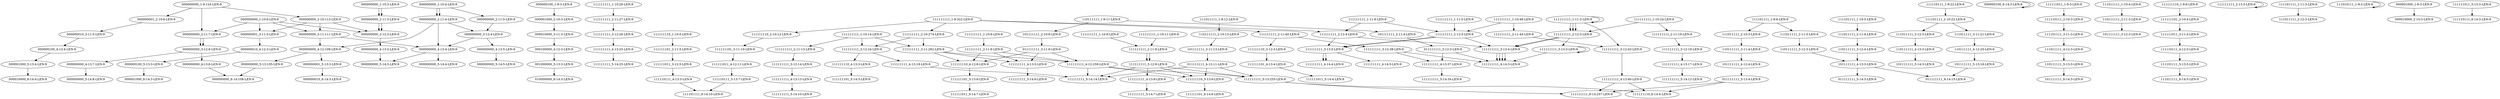 digraph G {
    "000000000_3-12:4-LEN:9" -> "000000000_4-13:5-LEN:9";
    "000000100_1-9:3-LEN:9" -> "000001000_2-10:3-LEN:9";
    "000000000_2-11:4-LEN:9" -> "000000000_3-12:4-LEN:9";
    "111111111_3-12:26-LEN:9" -> "111111111_4-13:25-LEN:9";
    "111111111_1-9:322-LEN:9" -> "111111111_2-11:40-LEN:9";
    "111111111_1-9:322-LEN:9" -> "111111111_2-10:274-LEN:9";
    "111111111_1-9:322-LEN:9" -> "111111111_2-12:4-LEN:9";
    "111111111_1-9:322-LEN:9" -> "111111110_2-10:12-LEN:9";
    "101111111_2-11:4-LEN:9" -> "011111111_3-12:3-LEN:9";
    "000000100_6-14:3-LEN:9" -> "000000100_6-14:3-LEN:9";
    "110111111_1-9:11-LEN:9" -> "101111111_2-11:4-LEN:9";
    "110111111_1-9:11-LEN:9" -> "101111111_2-10:6-LEN:9";
    "101111111_5-13:16-LEN:9" -> "011111111_6-14:15-LEN:9";
    "111111111_3-13:4-LEN:9" -> "111111111_4-14:3-LEN:9";
    "111111110_4-13:3-LEN:9" -> "111111101_5-14:3-LEN:9";
    "111110111_2-10:3-LEN:9" -> "111101111_3-11:3-LEN:9";
    "000000000_2-11:7-LEN:9" -> "000000000_3-12:6-LEN:9";
    "101111111_3-11:13-LEN:9" -> "011111111_4-12:11-LEN:9";
    "111111111_3-12:19-LEN:9" -> "111111111_4-13:17-LEN:9";
    "110111111_2-11:3-LEN:9" -> "101111111_3-12:3-LEN:9";
    "111011111_2-10:3-LEN:9" -> "110111111_3-11:4-LEN:9";
    "111111111_3-12:43-LEN:9" -> "111111111_4-13:40-LEN:9";
    "111111111_1-10:14-LEN:9" -> "111111111_3-12:24-LEN:9";
    "111111111_1-10:14-LEN:9" -> "111111111_3-11:262-LEN:9";
    "000000000_2-10:113-LEN:9" -> "000000000_3-11:111-LEN:9";
    "000000000_2-10:113-LEN:9" -> "000000000_3-12:3-LEN:9";
    "000000000_2-10:113-LEN:9" -> "000000001_3-11:5-LEN:9";
    "111011111_2-11:3-LEN:9" -> "110111111_3-12:3-LEN:9";
    "111111111_2-11:27-LEN:9" -> "111111111_3-12:26-LEN:9";
    "111111111_3-13:4-LEN:9" -> "111111111_4-14:3-LEN:9";
    "111111111_4-13:25-LEN:9" -> "111111111_5-14:25-LEN:9";
    "000100000_4-12:3-LEN:9" -> "001000000_5-13:3-LEN:9";
    "001000000_5-13:3-LEN:9" -> "010000000_6-14:3-LEN:9";
    "111111111_4-13:5-LEN:9" -> "111111111_5-14:6-LEN:9";
    "111111111_3-13:5-LEN:9" -> "111111111_4-14:4-LEN:9";
    "111111111_5-13:255-LEN:9" -> "111111110_6-14:4-LEN:9";
    "111111111_5-13:255-LEN:9" -> "111111111_6-14:257-LEN:9";
    "000000000_3-11:111-LEN:9" -> "000000000_4-12:109-LEN:9";
    "000000000_3-11:111-LEN:9" -> "000000000_4-13:4-LEN:9";
    "111111111_1-11:3-LEN:9" -> "111111111_2-12:3-LEN:9";
    "111111011_4-12:11-LEN:9" -> "111110111_5-13:7-LEN:9";
    "101111111_4-13:3-LEN:9" -> "011111111_5-14:3-LEN:9";
    "111011111_3-11:21-LEN:9" -> "110111111_4-12:20-LEN:9";
    "111110111_4-12:5-LEN:9" -> "111101111_5-13:5-LEN:9";
    "000000000_1-10:3-LEN:9" -> "000000000_2-11:3-LEN:9";
    "000000000_4-13:6-LEN:9" -> "000000000_6-14:108-LEN:9";
    "111111111_3-12:14-LEN:9" -> "111111111_4-13:13-LEN:9";
    "000000000_4-13:3-LEN:9" -> "000000000_5-14:3-LEN:9";
    "111111111_4-12:259-LEN:9" -> "111111111_5-13:255-LEN:9";
    "111111111_4-12:259-LEN:9" -> "111111110_5-13:6-LEN:9";
    "111111111_4-12:259-LEN:9" -> "111111111_5-14:14-LEN:9";
    "111111111_2-11:40-LEN:9" -> "111111110_3-12:3-LEN:9";
    "111111111_2-11:40-LEN:9" -> "111111111_3-12:38-LEN:9";
    "000000010_3-11:5-LEN:9" -> "000000100_4-12:4-LEN:9";
    "110111111_3-12:3-LEN:9" -> "101111111_4-13:3-LEN:9";
    "111111111_2-11:13-LEN:9" -> "111111111_3-12:14-LEN:9";
    "111111111_2-11:9-LEN:9" -> "111111111_3-12:9-LEN:9";
    "000000000_4-12:109-LEN:9" -> "000000000_5-13:105-LEN:9";
    "000000000_4-12:109-LEN:9" -> "000000001_5-13:3-LEN:9";
    "000000000_1-10:4-LEN:9" -> "000000000_2-11:4-LEN:9";
    "111111111_2-10:274-LEN:9" -> "111111111_3-12:24-LEN:9";
    "111111111_2-10:274-LEN:9" -> "111111111_3-11:262-LEN:9";
    "110111111_3-11:4-LEN:9" -> "101111111_4-12:4-LEN:9";
    "000000000_1-10:3-LEN:9" -> "000000000_2-11:3-LEN:9";
    "101111111_2-10:6-LEN:9" -> "011111111_3-11:6-LEN:9";
    "111111111_4-13:37-LEN:9" -> "111111111_5-14:34-LEN:9";
    "110111111_2-10:13-LEN:9" -> "101111111_3-11:13-LEN:9";
    "110111111_5-13:3-LEN:9" -> "101111111_6-14:3-LEN:9";
    "111111110_3-12:3-LEN:9" -> "111111101_4-13:4-LEN:9";
    "110111111_4-13:3-LEN:9" -> "101111111_5-14:3-LEN:9";
    "111111111_1-10:24-LEN:9" -> "111111111_2-11:19-LEN:9";
    "111111111_1-10:24-LEN:9" -> "111111111_2-12:3-LEN:9";
    "111101111_3-11:3-LEN:9" -> "111011111_4-12:3-LEN:9";
    "111111111_3-12:9-LEN:9" -> "111111111_4-13:9-LEN:9";
    "000000000_3-12:3-LEN:9" -> "000000000_4-13:3-LEN:9";
    "111101111_2-10:22-LEN:9" -> "111011111_3-11:21-LEN:9";
    "111101111_2-10:22-LEN:9" -> "111011111_3-12:3-LEN:9";
    "111011111_4-12:3-LEN:9" -> "110111111_5-13:3-LEN:9";
    "111111111_2-11:44-LEN:9" -> "111111111_3-12:43-LEN:9";
    "111111011_3-12:5-LEN:9" -> "111110111_4-13:3-LEN:9";
    "110111111_4-12:20-LEN:9" -> "101111111_5-13:16-LEN:9";
    "111111111_3-12:24-LEN:9" -> "111111110_4-13:3-LEN:9";
    "111111111_3-12:24-LEN:9" -> "111111111_4-13:19-LEN:9";
    "000000000_1-10:6-LEN:9" -> "000000000_2-11:7-LEN:9";
    "011111111_3-12:3-LEN:9" -> "111111111_4-14:3-LEN:9";
    "011111111_3-12:3-LEN:9" -> "111111111_4-13:37-LEN:9";
    "000001000_2-10:3-LEN:9" -> "000010000_3-11:3-LEN:9";
    "011111111_5-13:4-LEN:9" -> "111111110_6-14:4-LEN:9";
    "011111111_5-13:4-LEN:9" -> "111111111_6-14:257-LEN:9";
    "111111111_2-11:9-LEN:9" -> "111111111_3-12:9-LEN:9";
    "111111111_2-11:19-LEN:9" -> "111111111_3-12:19-LEN:9";
    "000000010_4-12:3-LEN:9" -> "000000100_5-13:3-LEN:9";
    "111111111_2-13:3-LEN:9" -> "111111111_2-13:3-LEN:9";
    "111111111_4-13:19-LEN:9" -> "111111111_5-14:14-LEN:9";
    "111111101_2-10:4-LEN:9" -> "111111011_3-11:4-LEN:9";
    "000000000_5-13:105-LEN:9" -> "000000000_6-14:108-LEN:9";
    "111111110_1-10:5-LEN:9" -> "111111101_2-11:5-LEN:9";
    "111111111_2-11:6-LEN:9" -> "111111111_4-13:5-LEN:9";
    "111111111_2-11:6-LEN:9" -> "111111111_4-12:259-LEN:9";
    "111111111_2-11:6-LEN:9" -> "111111110_4-12:8-LEN:9";
    "111111111_1-11:3-LEN:9" -> "111111111_1-11:3-LEN:9";
    "111101111_5-13:5-LEN:9" -> "111011111_6-14:5-LEN:9";
    "111110111_5-13:7-LEN:9" -> "111101111_6-14:10-LEN:9";
    "111111011_3-11:4-LEN:9" -> "111110111_4-12:5-LEN:9";
    "111101111_1-11:3-LEN:9" -> "111011111_2-12:3-LEN:9";
    "111101111_1-9:6-LEN:9" -> "111011111_2-10:3-LEN:9";
    "111101111_1-9:6-LEN:9" -> "111011111_2-11:3-LEN:9";
    "000000000_2-11:5-LEN:9" -> "000000000_3-12:4-LEN:9";
    "111111111_1-10:9-LEN:9" -> "111111111_2-11:9-LEN:9";
    "000000000_2-11:4-LEN:9" -> "000000000_4-12:109-LEN:9";
    "000000000_2-11:4-LEN:9" -> "000000000_4-13:4-LEN:9";
    "111111111_2-12:4-LEN:9" -> "111111111_3-13:4-LEN:9";
    "111111111_3-13:3-LEN:9" -> "111111111_4-14:3-LEN:9";
    "000000001_2-10:6-LEN:9" -> "000000010_3-11:5-LEN:9";
    "000000000_2-11:3-LEN:9" -> "000000000_3-12:3-LEN:9";
    "000000000_1-10:6-LEN:9" -> "000000000_3-11:111-LEN:9";
    "000000000_1-10:6-LEN:9" -> "000000000_3-12:3-LEN:9";
    "000000000_1-10:6-LEN:9" -> "000000001_3-11:5-LEN:9";
    "111111111_3-13:5-LEN:9" -> "111111111_4-14:4-LEN:9";
    "111111110_1-9:6-LEN:9" -> "111111101_2-10:4-LEN:9";
    "000000100_5-13:3-LEN:9" -> "000001000_6-14:3-LEN:9";
    "000000000_2-11:3-LEN:9" -> "000000000_3-12:3-LEN:9";
    "111111111_4-13:9-LEN:9" -> "111111111_5-14:7-LEN:9";
    "111111111_2-12:3-LEN:9" -> "111111111_3-13:4-LEN:9";
    "000000000_4-13:4-LEN:9" -> "000000000_5-14:3-LEN:9";
    "000000001_3-11:5-LEN:9" -> "000000010_4-12:3-LEN:9";
    "111111101_5-13:6-LEN:9" -> "111111011_6-14:7-LEN:9";
    "000000000_4-13:5-LEN:9" -> "000000000_5-14:5-LEN:9";
    "111111111_2-12:3-LEN:9" -> "111111111_3-13:3-LEN:9";
    "000000000_3-12:6-LEN:9" -> "000000000_4-13:7-LEN:9";
    "111111111_3-12:9-LEN:9" -> "111111111_5-13:255-LEN:9";
    "111111111_3-12:9-LEN:9" -> "111111110_5-13:6-LEN:9";
    "111111111_3-12:9-LEN:9" -> "111111111_5-14:14-LEN:9";
    "101111111_4-12:4-LEN:9" -> "011111111_5-13:4-LEN:9";
    "101111111_4-13:3-LEN:9" -> "011111111_6-14:15-LEN:9";
    "111111111_3-13:3-LEN:9" -> "111111111_3-13:3-LEN:9";
    "111111111_1-10:11-LEN:9" -> "111111111_2-11:9-LEN:9";
    "111110111_4-13:3-LEN:9" -> "111101111_6-14:10-LEN:9";
    "000000100_4-12:4-LEN:9" -> "000001000_5-13:4-LEN:9";
    "111111101_3-11:10-LEN:9" -> "111111011_4-12:11-LEN:9";
    "111111101_4-13:4-LEN:9" -> "111111011_5-14:4-LEN:9";
    "011111111_3-11:6-LEN:9" -> "111111111_4-13:5-LEN:9";
    "011111111_3-11:6-LEN:9" -> "111111111_4-12:259-LEN:9";
    "011111111_3-11:6-LEN:9" -> "111111110_4-12:8-LEN:9";
    "000000000_1-10:4-LEN:9" -> "000000000_2-11:5-LEN:9";
    "111111101_2-11:5-LEN:9" -> "111111011_3-12:5-LEN:9";
    "111011111_1-9:12-LEN:9" -> "110111111_2-10:13-LEN:9";
    "111111111_1-11:6-LEN:9" -> "111111111_2-12:5-LEN:9";
    "111111111_3-13:4-LEN:9" -> "111111111_4-14:3-LEN:9";
    "111011111_3-12:3-LEN:9" -> "110111111_4-13:3-LEN:9";
    "000000000_4-13:7-LEN:9" -> "000000000_5-14:8-LEN:9";
    "111111111_3-11:262-LEN:9" -> "111111111_4-13:5-LEN:9";
    "111111111_3-11:262-LEN:9" -> "111111111_4-12:259-LEN:9";
    "111111111_3-11:262-LEN:9" -> "111111110_4-12:8-LEN:9";
    "111010111_1-9:3-LEN:9" -> "111010111_1-9:3-LEN:9";
    "011111111_4-12:11-LEN:9" -> "111111111_5-13:255-LEN:9";
    "011111111_4-12:11-LEN:9" -> "111111110_5-13:6-LEN:9";
    "011111111_4-12:11-LEN:9" -> "111111111_5-14:14-LEN:9";
    "111111111_1-10:29-LEN:9" -> "111111111_2-11:27-LEN:9";
    "111111111_2-12:5-LEN:9" -> "111111111_3-13:5-LEN:9";
    "110111111_3-12:4-LEN:9" -> "101111111_4-13:3-LEN:9";
    "000000000_2-11:7-LEN:9" -> "000000000_3-12:6-LEN:9";
    "000000000_4-13:4-LEN:9" -> "000000000_5-14:4-LEN:9";
    "111111111_1-10:14-LEN:9" -> "111111111_2-11:13-LEN:9";
    "111111111_1-11:3-LEN:9" -> "111111111_3-12:43-LEN:9";
    "111111111_3-13:5-LEN:9" -> "111111111_4-14:5-LEN:9";
    "111111110_5-13:6-LEN:9" -> "111111101_6-14:6-LEN:9";
    "111111111_1-11:3-LEN:9" -> "111111111_2-12:3-LEN:9";
    "111111111_1-10:6-LEN:9" -> "111111111_2-11:6-LEN:9";
    "111110111_1-9:22-LEN:9" -> "111101111_2-10:22-LEN:9";
    "111111110_2-10:12-LEN:9" -> "111111101_3-11:10-LEN:9";
    "111011111_2-11:4-LEN:9" -> "110111111_3-12:4-LEN:9";
    "111111111_4-13:17-LEN:9" -> "111111111_5-14:12-LEN:9";
    "111111111_2-12:5-LEN:9" -> "111111111_3-13:5-LEN:9";
    "111111011_1-9:3-LEN:9" -> "111110111_2-10:3-LEN:9";
    "000000000_3-12:6-LEN:9" -> "000000000_4-13:6-LEN:9";
    "111111110_4-12:8-LEN:9" -> "111111101_5-13:6-LEN:9";
    "111111111_2-12:5-LEN:9" -> "111111111_3-13:4-LEN:9";
    "000010000_3-11:3-LEN:9" -> "000100000_4-12:3-LEN:9";
    "111101111_1-10:5-LEN:9" -> "111011111_2-11:4-LEN:9";
    "111111111_2-12:3-LEN:9" -> "111111111_3-13:4-LEN:9";
    "111111111_1-11:5-LEN:9" -> "111111111_2-12:5-LEN:9";
    "000000000_1-9:124-LEN:9" -> "000000000_2-11:7-LEN:9";
    "000000000_1-9:124-LEN:9" -> "000000000_2-10:113-LEN:9";
    "000000000_1-9:124-LEN:9" -> "000000001_2-10:6-LEN:9";
    "000001000_1-9:3-LEN:9" -> "000010000_2-10:3-LEN:9";
    "000001000_5-13:4-LEN:9" -> "000010000_6-14:4-LEN:9";
    "000000001_5-13:3-LEN:9" -> "000000010_6-14:3-LEN:9";
    "111011111_1-10:4-LEN:9" -> "110111111_2-11:3-LEN:9";
    "111111111_3-13:4-LEN:9" -> "111111111_4-14:3-LEN:9";
    "111111111_1-10:49-LEN:9" -> "111111111_2-11:44-LEN:9";
    "111111111_1-10:49-LEN:9" -> "111111111_2-12:5-LEN:9";
    "111111111_3-12:38-LEN:9" -> "111111111_4-14:3-LEN:9";
    "111111111_3-12:38-LEN:9" -> "111111111_4-13:37-LEN:9";
    "111111111_4-13:13-LEN:9" -> "111111111_5-14:10-LEN:9";
    "111111011_5-13:3-LEN:9" -> "111110111_6-14:3-LEN:9";
    "111111111_1-11:3-LEN:9" -> "111111111_2-12:3-LEN:9";
    "000000000_3-12:4-LEN:9" -> "000000000_4-13:4-LEN:9";
    "000000000_1-10:4-LEN:9" -> "000000000_2-11:4-LEN:9";
    "111111111_2-12:4-LEN:9" -> "111111111_3-13:5-LEN:9";
    "111111111_4-13:40-LEN:9" -> "111111110_6-14:4-LEN:9";
    "111111111_4-13:40-LEN:9" -> "111111111_6-14:257-LEN:9";
    "111111111_1-11:6-LEN:9" -> "111111111_2-12:4-LEN:9";
}
